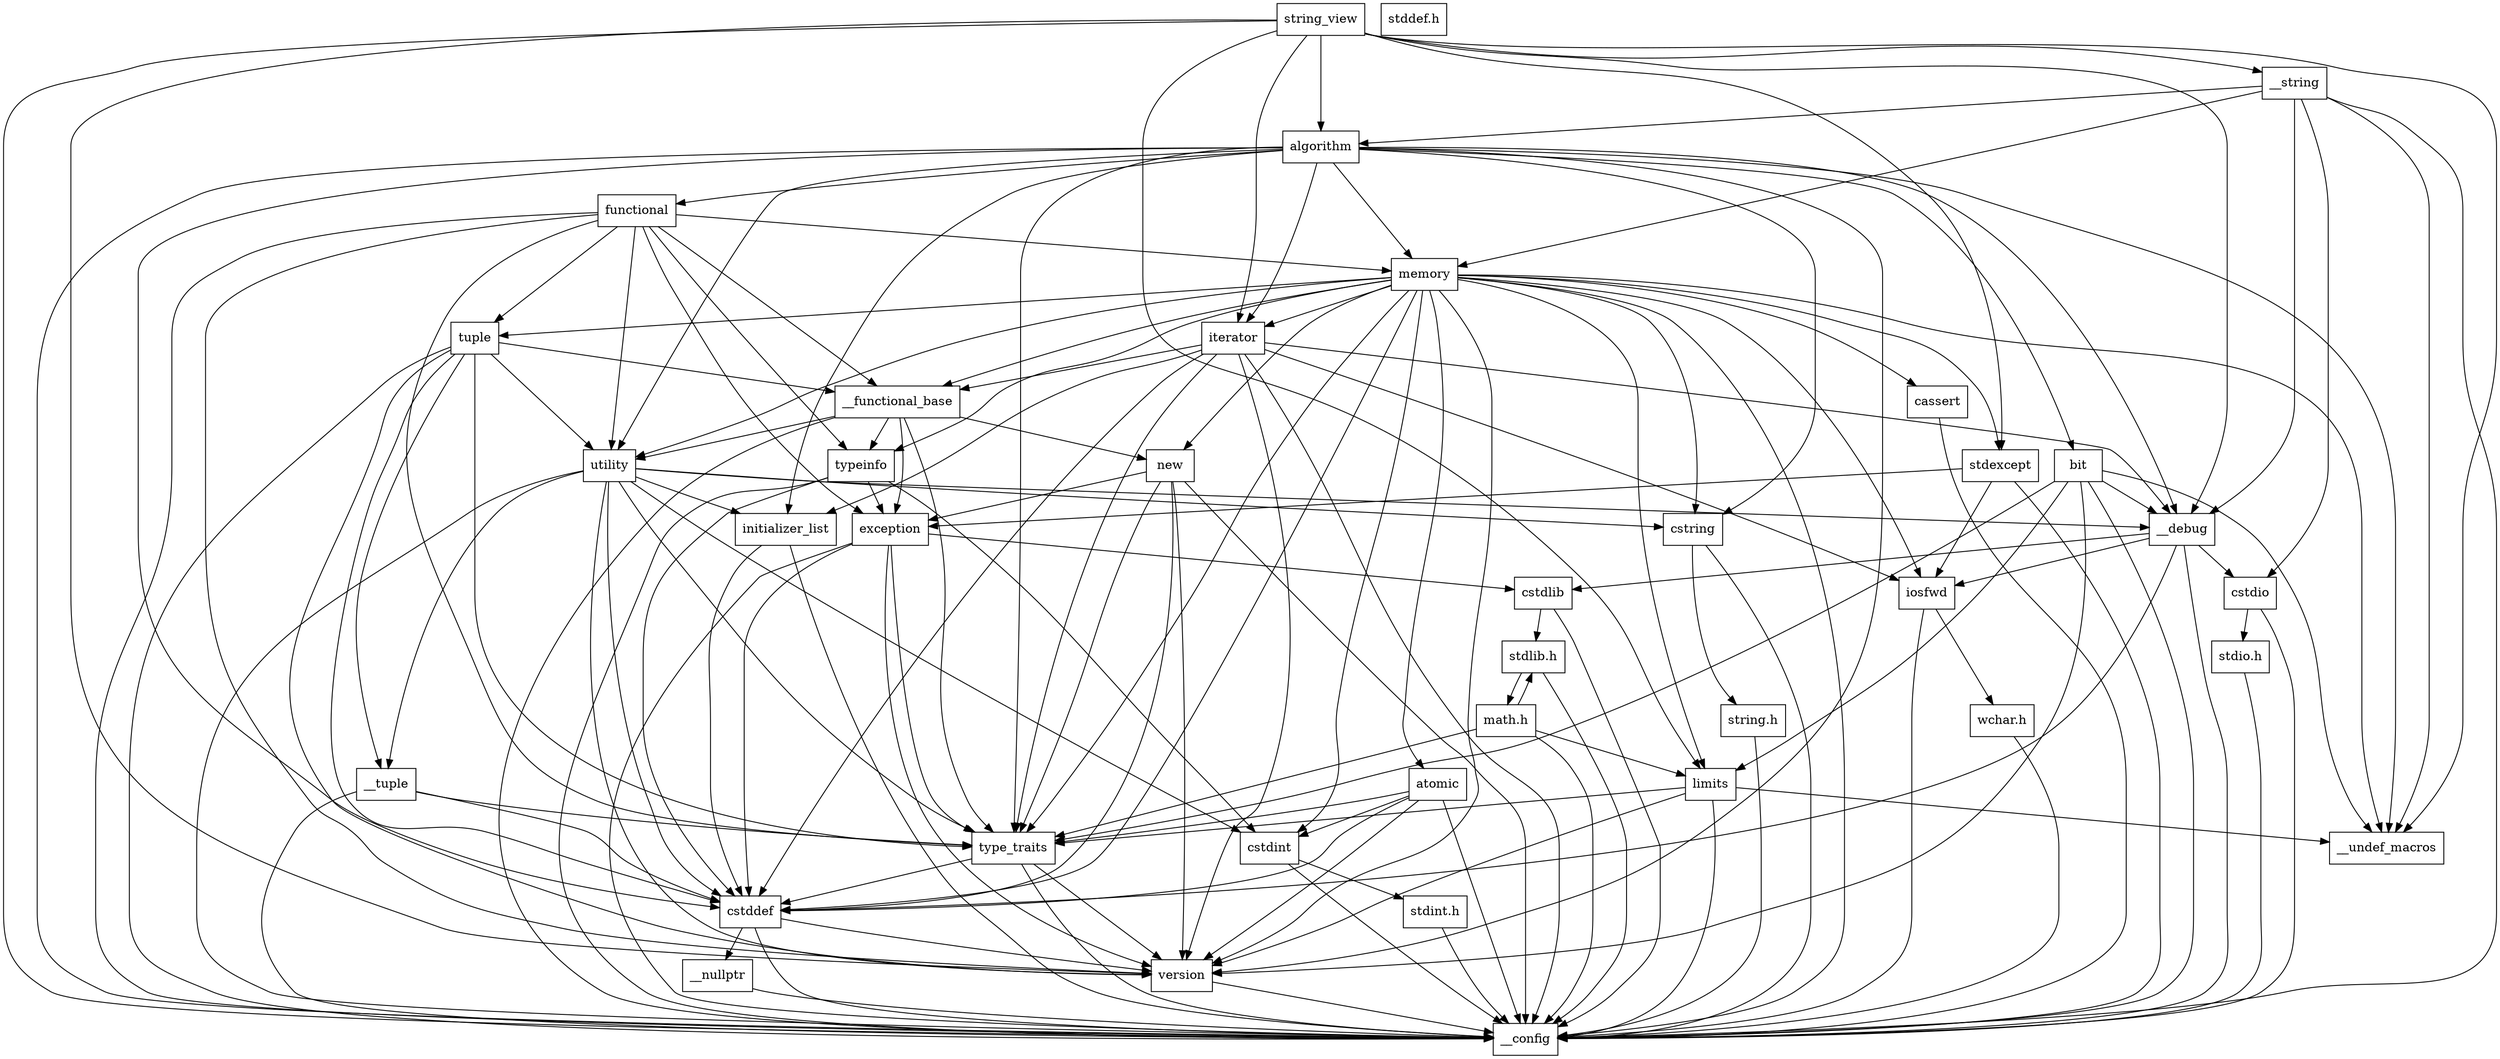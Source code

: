 digraph "dependencies" {
  header_1 [ shape="box", label="string_view"];
  header_2 [ shape="box", label="__config"];
  header_11 [ shape="box", label="__string"];
  header_12 [ shape="box", label="algorithm"];
  header_13 [ shape="box", label="initializer_list"];
  header_14 [ shape="box", label="cstddef"];
  header_15 [ shape="box", label="version"];
  header_18 [ shape="box", label="__nullptr"];
  header_19 [ shape="box", label="type_traits"];
  header_20 [ shape="box", label="cstring"];
  header_21 [ shape="box", label="string.h"];
  header_24 [ shape="box", label="stddef.h"];
  header_28 [ shape="box", label="utility"];
  header_29 [ shape="box", label="__tuple"];
  header_30 [ shape="box", label="cstdint"];
  header_31 [ shape="box", label="stdint.h"];
  header_39 [ shape="box", label="__debug"];
  header_40 [ shape="box", label="iosfwd"];
  header_41 [ shape="box", label="wchar.h"];
  header_51 [ shape="box", label="cstdlib"];
  header_52 [ shape="box", label="stdlib.h"];
  header_77 [ shape="box", label="math.h"];
  header_89 [ shape="box", label="limits"];
  header_90 [ shape="box", label="__undef_macros"];
  header_91 [ shape="box", label="cstdio"];
  header_92 [ shape="box", label="stdio.h"];
  header_101 [ shape="box", label="memory"];
  header_102 [ shape="box", label="typeinfo"];
  header_103 [ shape="box", label="exception"];
  header_104 [ shape="box", label="new"];
  header_105 [ shape="box", label="iterator"];
  header_106 [ shape="box", label="__functional_base"];
  header_107 [ shape="box", label="tuple"];
  header_108 [ shape="box", label="stdexcept"];
  header_109 [ shape="box", label="cassert"];
  header_111 [ shape="box", label="atomic"];
  header_112 [ shape="box", label="functional"];
  header_113 [ shape="box", label="bit"];
  header_52 -> header_2;
  header_52 -> header_77;
  header_108 -> header_2;
  header_108 -> header_103;
  header_108 -> header_40;
  header_18 -> header_2;
  header_89 -> header_2;
  header_89 -> header_19;
  header_89 -> header_90;
  header_89 -> header_15;
  header_105 -> header_2;
  header_105 -> header_40;
  header_105 -> header_106;
  header_105 -> header_19;
  header_105 -> header_14;
  header_105 -> header_13;
  header_105 -> header_15;
  header_105 -> header_39;
  header_20 -> header_2;
  header_20 -> header_21;
  header_112 -> header_2;
  header_112 -> header_19;
  header_112 -> header_102;
  header_112 -> header_103;
  header_112 -> header_101;
  header_112 -> header_107;
  header_112 -> header_28;
  header_112 -> header_15;
  header_112 -> header_106;
  header_13 -> header_2;
  header_13 -> header_14;
  header_51 -> header_2;
  header_51 -> header_52;
  header_28 -> header_2;
  header_28 -> header_29;
  header_28 -> header_19;
  header_28 -> header_13;
  header_28 -> header_14;
  header_28 -> header_20;
  header_28 -> header_30;
  header_28 -> header_15;
  header_28 -> header_39;
  header_19 -> header_2;
  header_19 -> header_14;
  header_19 -> header_15;
  header_77 -> header_2;
  header_77 -> header_52;
  header_77 -> header_19;
  header_77 -> header_89;
  header_109 -> header_2;
  header_12 -> header_2;
  header_12 -> header_13;
  header_12 -> header_19;
  header_12 -> header_20;
  header_12 -> header_28;
  header_12 -> header_101;
  header_12 -> header_112;
  header_12 -> header_105;
  header_12 -> header_14;
  header_12 -> header_113;
  header_12 -> header_15;
  header_12 -> header_39;
  header_12 -> header_90;
  header_21 -> header_2;
  header_103 -> header_2;
  header_103 -> header_14;
  header_103 -> header_51;
  header_103 -> header_19;
  header_103 -> header_15;
  header_111 -> header_2;
  header_111 -> header_14;
  header_111 -> header_30;
  header_111 -> header_19;
  header_111 -> header_15;
  header_41 -> header_2;
  header_15 -> header_2;
  header_101 -> header_2;
  header_101 -> header_19;
  header_101 -> header_102;
  header_101 -> header_14;
  header_101 -> header_30;
  header_101 -> header_104;
  header_101 -> header_28;
  header_101 -> header_89;
  header_101 -> header_105;
  header_101 -> header_106;
  header_101 -> header_40;
  header_101 -> header_107;
  header_101 -> header_108;
  header_101 -> header_20;
  header_101 -> header_109;
  header_101 -> header_111;
  header_101 -> header_15;
  header_101 -> header_90;
  header_40 -> header_2;
  header_40 -> header_41;
  header_11 -> header_2;
  header_11 -> header_12;
  header_11 -> header_91;
  header_11 -> header_101;
  header_11 -> header_39;
  header_11 -> header_90;
  header_91 -> header_2;
  header_91 -> header_92;
  header_102 -> header_2;
  header_102 -> header_103;
  header_102 -> header_14;
  header_102 -> header_30;
  header_107 -> header_2;
  header_107 -> header_29;
  header_107 -> header_14;
  header_107 -> header_19;
  header_107 -> header_106;
  header_107 -> header_28;
  header_107 -> header_15;
  header_113 -> header_2;
  header_113 -> header_89;
  header_113 -> header_19;
  header_113 -> header_15;
  header_113 -> header_39;
  header_113 -> header_90;
  header_104 -> header_2;
  header_104 -> header_103;
  header_104 -> header_19;
  header_104 -> header_14;
  header_104 -> header_15;
  header_30 -> header_2;
  header_30 -> header_31;
  header_106 -> header_2;
  header_106 -> header_19;
  header_106 -> header_102;
  header_106 -> header_103;
  header_106 -> header_104;
  header_106 -> header_28;
  header_31 -> header_2;
  header_29 -> header_2;
  header_29 -> header_14;
  header_29 -> header_19;
  header_39 -> header_2;
  header_39 -> header_40;
  header_39 -> header_51;
  header_39 -> header_91;
  header_39 -> header_14;
  header_1 -> header_2;
  header_1 -> header_11;
  header_1 -> header_12;
  header_1 -> header_105;
  header_1 -> header_89;
  header_1 -> header_108;
  header_1 -> header_15;
  header_1 -> header_39;
  header_1 -> header_90;
  header_92 -> header_2;
  header_14 -> header_2;
  header_14 -> header_15;
  header_14 -> header_18;
}